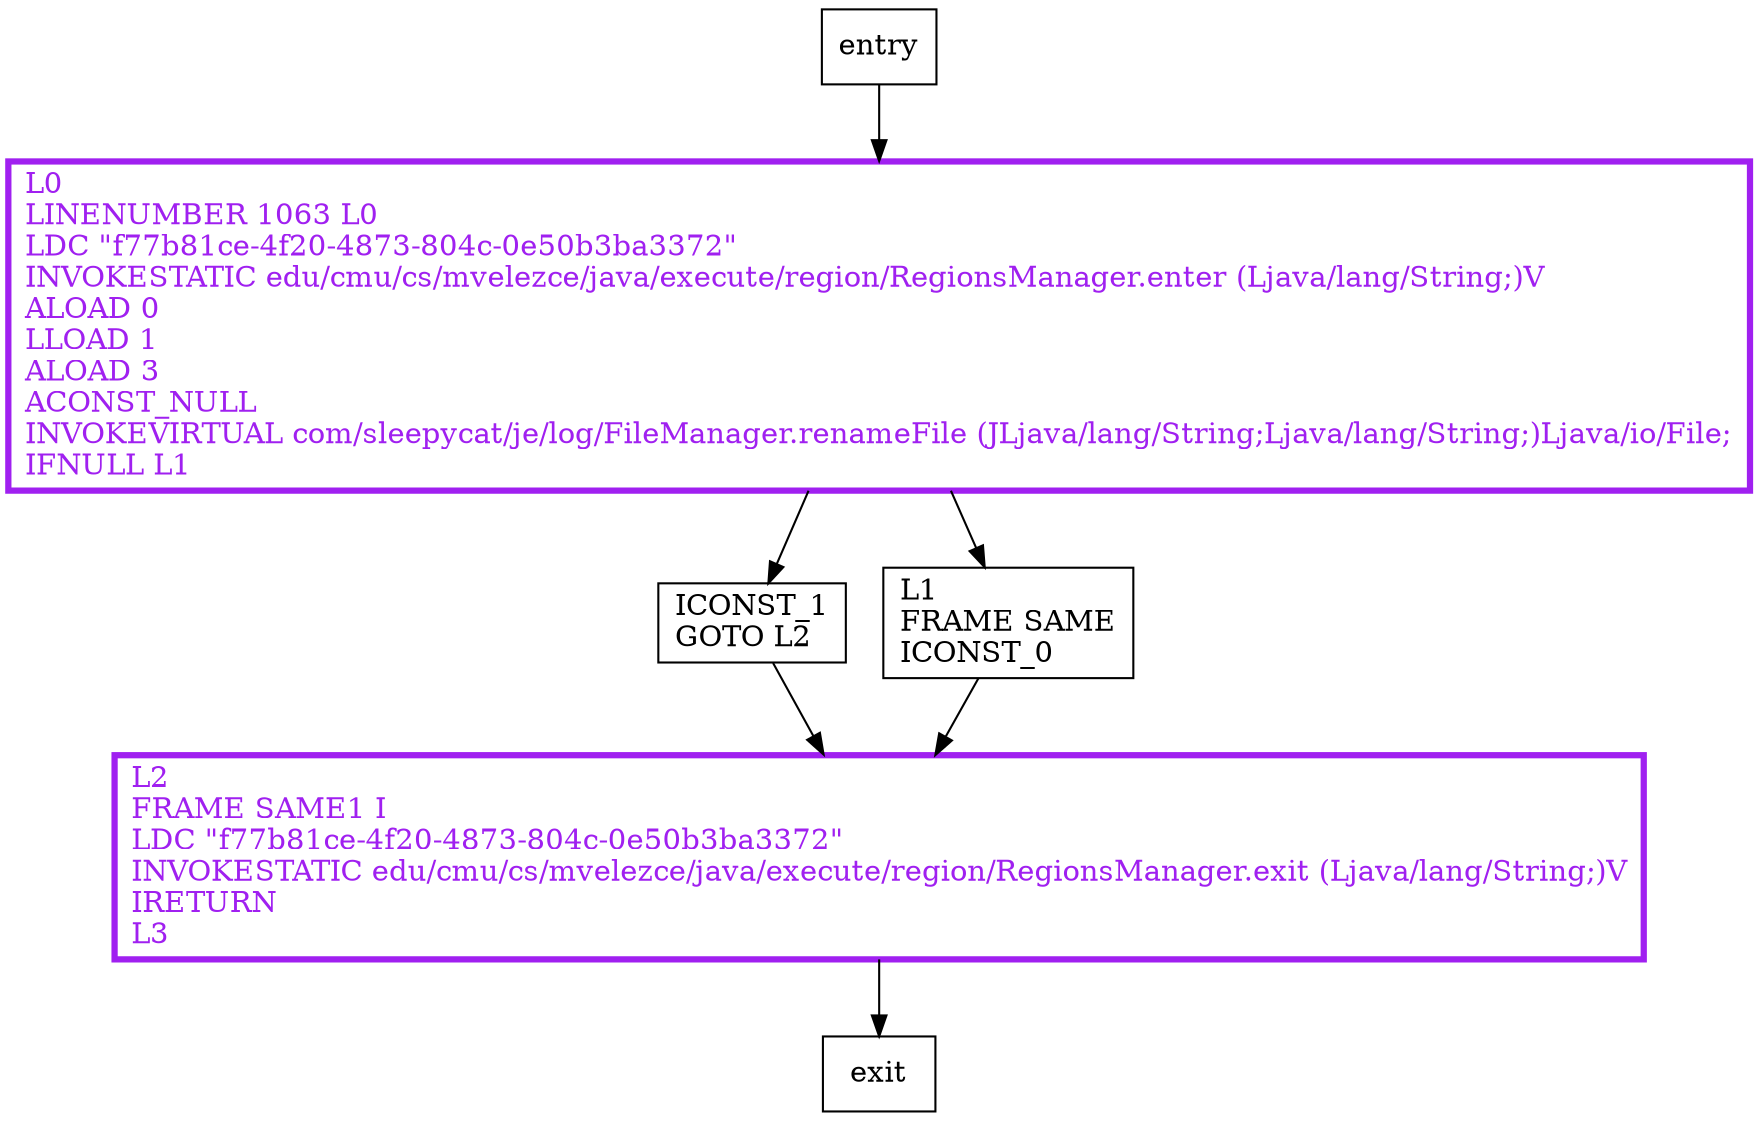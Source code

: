 digraph renameFile {
node [shape=record];
1608039193 [label="ICONST_1\lGOTO L2\l"];
1137914957 [label="L2\lFRAME SAME1 I\lLDC \"f77b81ce-4f20-4873-804c-0e50b3ba3372\"\lINVOKESTATIC edu/cmu/cs/mvelezce/java/execute/region/RegionsManager.exit (Ljava/lang/String;)V\lIRETURN\lL3\l"];
726949449 [label="L0\lLINENUMBER 1063 L0\lLDC \"f77b81ce-4f20-4873-804c-0e50b3ba3372\"\lINVOKESTATIC edu/cmu/cs/mvelezce/java/execute/region/RegionsManager.enter (Ljava/lang/String;)V\lALOAD 0\lLLOAD 1\lALOAD 3\lACONST_NULL\lINVOKEVIRTUAL com/sleepycat/je/log/FileManager.renameFile (JLjava/lang/String;Ljava/lang/String;)Ljava/io/File;\lIFNULL L1\l"];
1371032584 [label="L1\lFRAME SAME\lICONST_0\l"];
entry;
exit;
entry -> 726949449
1608039193 -> 1137914957
1137914957 -> exit
726949449 -> 1608039193
726949449 -> 1371032584
1371032584 -> 1137914957
1137914957[fontcolor="purple", penwidth=3, color="purple"];
726949449[fontcolor="purple", penwidth=3, color="purple"];
}
